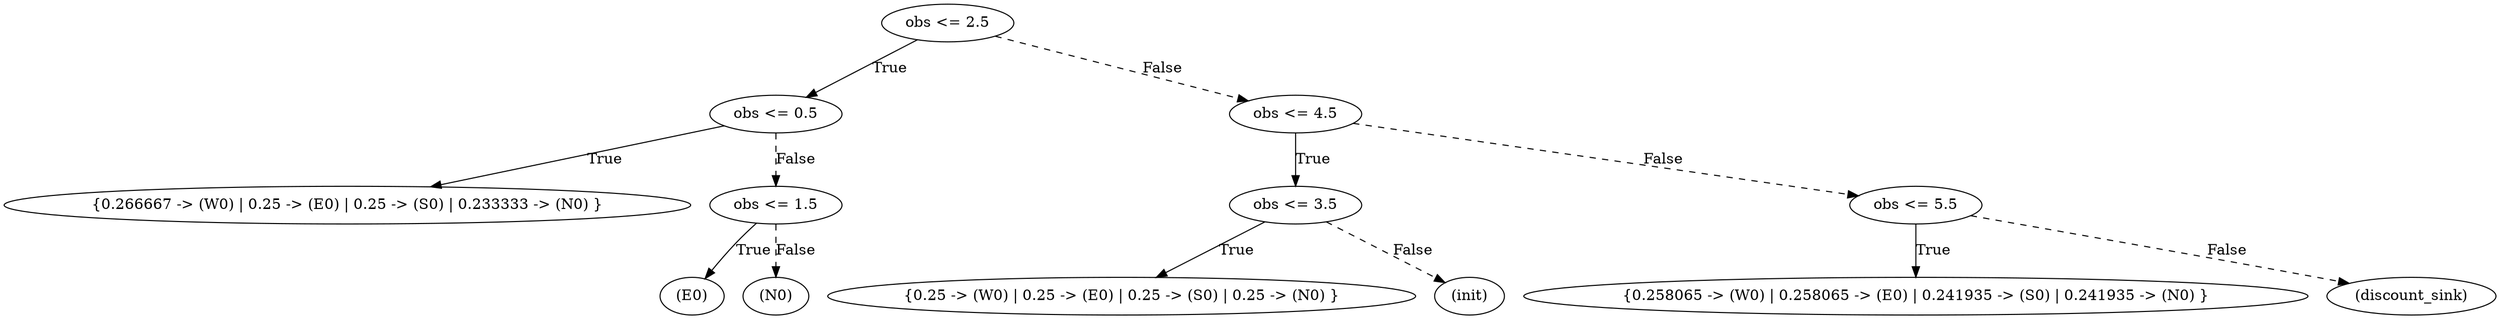 digraph {
0 [label="obs <= 2.5"];
1 [label="obs <= 0.5"];
2 [label="{0.266667 -> (W0) | 0.25 -> (E0) | 0.25 -> (S0) | 0.233333 -> (N0) }"];
1 -> 2 [label="True"];
3 [label="obs <= 1.5"];
4 [label="(E0)"];
3 -> 4 [label="True"];
5 [label="(N0)"];
3 -> 5 [style="dashed", label="False"];
1 -> 3 [style="dashed", label="False"];
0 -> 1 [label="True"];
6 [label="obs <= 4.5"];
7 [label="obs <= 3.5"];
8 [label="{0.25 -> (W0) | 0.25 -> (E0) | 0.25 -> (S0) | 0.25 -> (N0) }"];
7 -> 8 [label="True"];
9 [label="(init)"];
7 -> 9 [style="dashed", label="False"];
6 -> 7 [label="True"];
10 [label="obs <= 5.5"];
11 [label="{0.258065 -> (W0) | 0.258065 -> (E0) | 0.241935 -> (S0) | 0.241935 -> (N0) }"];
10 -> 11 [label="True"];
12 [label="(discount_sink)"];
10 -> 12 [style="dashed", label="False"];
6 -> 10 [style="dashed", label="False"];
0 -> 6 [style="dashed", label="False"];

}